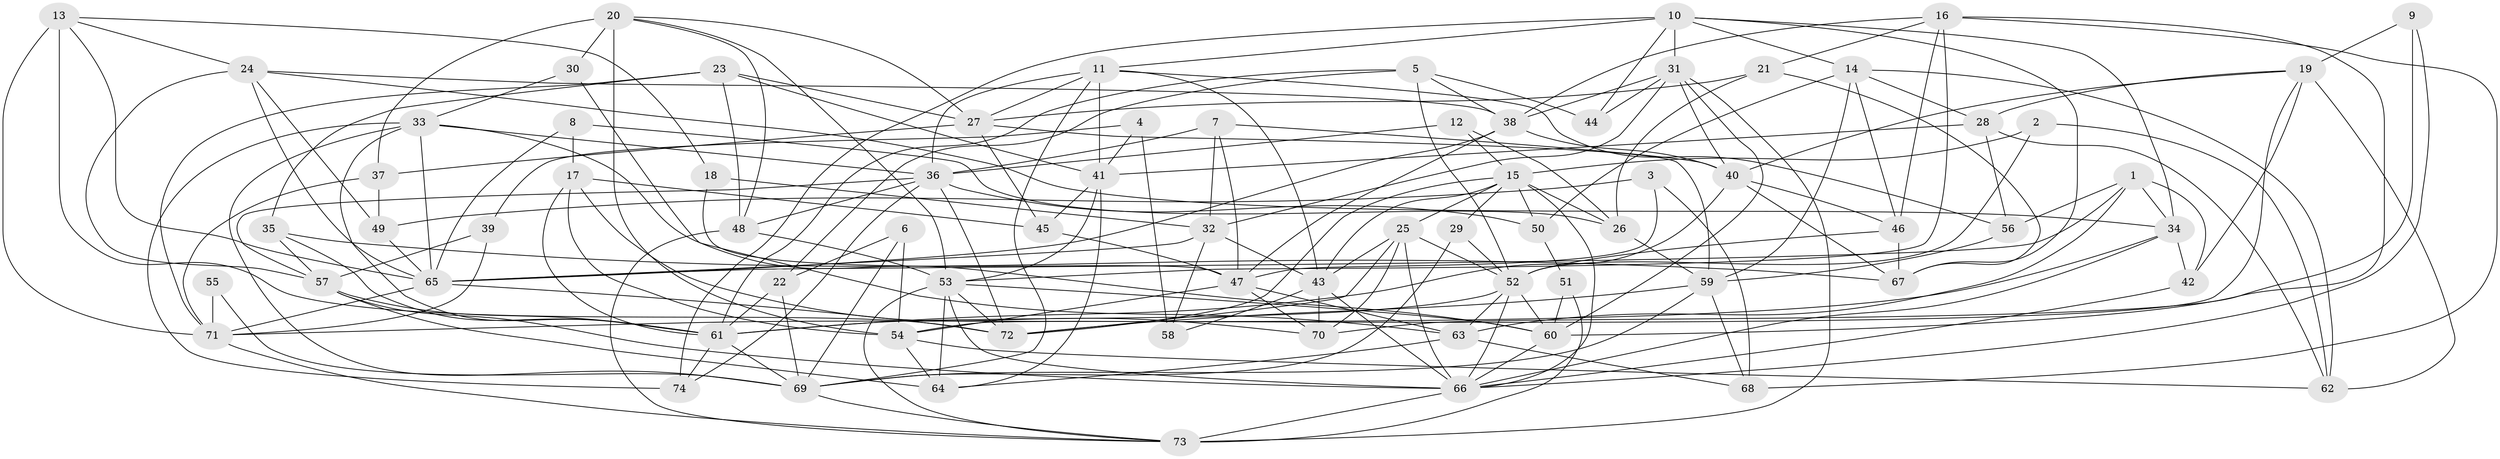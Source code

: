 // original degree distribution, {2: 0.12162162162162163, 3: 0.28378378378378377, 5: 0.1554054054054054, 4: 0.28378378378378377, 6: 0.11486486486486487, 7: 0.02027027027027027, 8: 0.02027027027027027}
// Generated by graph-tools (version 1.1) at 2025/02/03/09/25 03:02:11]
// undirected, 74 vertices, 204 edges
graph export_dot {
graph [start="1"]
  node [color=gray90,style=filled];
  1;
  2;
  3;
  4;
  5;
  6;
  7;
  8;
  9;
  10;
  11;
  12;
  13;
  14;
  15;
  16;
  17;
  18;
  19;
  20;
  21;
  22;
  23;
  24;
  25;
  26;
  27;
  28;
  29;
  30;
  31;
  32;
  33;
  34;
  35;
  36;
  37;
  38;
  39;
  40;
  41;
  42;
  43;
  44;
  45;
  46;
  47;
  48;
  49;
  50;
  51;
  52;
  53;
  54;
  55;
  56;
  57;
  58;
  59;
  60;
  61;
  62;
  63;
  64;
  65;
  66;
  67;
  68;
  69;
  70;
  71;
  72;
  73;
  74;
  1 -- 34 [weight=1.0];
  1 -- 42 [weight=1.0];
  1 -- 56 [weight=1.0];
  1 -- 63 [weight=1.0];
  1 -- 65 [weight=1.0];
  2 -- 15 [weight=1.0];
  2 -- 52 [weight=1.0];
  2 -- 62 [weight=1.0];
  3 -- 47 [weight=1.0];
  3 -- 49 [weight=1.0];
  3 -- 68 [weight=1.0];
  4 -- 39 [weight=1.0];
  4 -- 41 [weight=1.0];
  4 -- 58 [weight=1.0];
  5 -- 22 [weight=1.0];
  5 -- 38 [weight=1.0];
  5 -- 44 [weight=1.0];
  5 -- 52 [weight=1.0];
  5 -- 61 [weight=1.0];
  6 -- 22 [weight=1.0];
  6 -- 54 [weight=1.0];
  6 -- 69 [weight=1.0];
  7 -- 32 [weight=1.0];
  7 -- 36 [weight=1.0];
  7 -- 40 [weight=1.0];
  7 -- 47 [weight=1.0];
  8 -- 17 [weight=1.0];
  8 -- 26 [weight=1.0];
  8 -- 65 [weight=1.0];
  9 -- 19 [weight=1.0];
  9 -- 66 [weight=1.0];
  9 -- 70 [weight=1.0];
  10 -- 11 [weight=1.0];
  10 -- 14 [weight=1.0];
  10 -- 31 [weight=1.0];
  10 -- 34 [weight=1.0];
  10 -- 44 [weight=1.0];
  10 -- 67 [weight=1.0];
  10 -- 74 [weight=1.0];
  11 -- 27 [weight=1.0];
  11 -- 36 [weight=1.0];
  11 -- 41 [weight=1.0];
  11 -- 43 [weight=1.0];
  11 -- 56 [weight=1.0];
  11 -- 69 [weight=1.0];
  12 -- 15 [weight=1.0];
  12 -- 26 [weight=1.0];
  12 -- 36 [weight=1.0];
  13 -- 18 [weight=1.0];
  13 -- 24 [weight=1.0];
  13 -- 65 [weight=1.0];
  13 -- 71 [weight=2.0];
  13 -- 72 [weight=2.0];
  14 -- 28 [weight=1.0];
  14 -- 46 [weight=1.0];
  14 -- 50 [weight=1.0];
  14 -- 59 [weight=1.0];
  14 -- 62 [weight=1.0];
  15 -- 25 [weight=1.0];
  15 -- 26 [weight=1.0];
  15 -- 29 [weight=1.0];
  15 -- 43 [weight=1.0];
  15 -- 50 [weight=1.0];
  15 -- 66 [weight=1.0];
  15 -- 72 [weight=1.0];
  16 -- 21 [weight=1.0];
  16 -- 38 [weight=1.0];
  16 -- 46 [weight=1.0];
  16 -- 53 [weight=1.0];
  16 -- 60 [weight=1.0];
  16 -- 68 [weight=2.0];
  17 -- 45 [weight=2.0];
  17 -- 54 [weight=1.0];
  17 -- 61 [weight=1.0];
  17 -- 70 [weight=1.0];
  18 -- 32 [weight=1.0];
  18 -- 47 [weight=1.0];
  19 -- 28 [weight=1.0];
  19 -- 40 [weight=1.0];
  19 -- 42 [weight=1.0];
  19 -- 54 [weight=1.0];
  19 -- 62 [weight=1.0];
  20 -- 27 [weight=1.0];
  20 -- 30 [weight=1.0];
  20 -- 37 [weight=1.0];
  20 -- 48 [weight=1.0];
  20 -- 53 [weight=1.0];
  20 -- 54 [weight=2.0];
  21 -- 26 [weight=1.0];
  21 -- 27 [weight=1.0];
  21 -- 67 [weight=1.0];
  22 -- 61 [weight=1.0];
  22 -- 69 [weight=2.0];
  23 -- 27 [weight=1.0];
  23 -- 35 [weight=1.0];
  23 -- 41 [weight=1.0];
  23 -- 48 [weight=1.0];
  23 -- 71 [weight=2.0];
  24 -- 34 [weight=1.0];
  24 -- 38 [weight=1.0];
  24 -- 49 [weight=1.0];
  24 -- 57 [weight=1.0];
  24 -- 65 [weight=1.0];
  25 -- 43 [weight=1.0];
  25 -- 52 [weight=1.0];
  25 -- 66 [weight=1.0];
  25 -- 70 [weight=1.0];
  25 -- 72 [weight=1.0];
  26 -- 59 [weight=1.0];
  27 -- 37 [weight=1.0];
  27 -- 45 [weight=1.0];
  27 -- 59 [weight=1.0];
  28 -- 41 [weight=1.0];
  28 -- 56 [weight=1.0];
  28 -- 62 [weight=1.0];
  29 -- 52 [weight=1.0];
  29 -- 69 [weight=1.0];
  30 -- 33 [weight=1.0];
  30 -- 63 [weight=1.0];
  31 -- 32 [weight=1.0];
  31 -- 38 [weight=1.0];
  31 -- 40 [weight=1.0];
  31 -- 44 [weight=1.0];
  31 -- 60 [weight=1.0];
  31 -- 73 [weight=1.0];
  32 -- 43 [weight=1.0];
  32 -- 58 [weight=2.0];
  32 -- 65 [weight=1.0];
  33 -- 36 [weight=1.0];
  33 -- 60 [weight=1.0];
  33 -- 61 [weight=1.0];
  33 -- 65 [weight=2.0];
  33 -- 69 [weight=1.0];
  33 -- 74 [weight=1.0];
  34 -- 42 [weight=1.0];
  34 -- 66 [weight=1.0];
  34 -- 71 [weight=2.0];
  35 -- 57 [weight=1.0];
  35 -- 61 [weight=1.0];
  35 -- 67 [weight=1.0];
  36 -- 48 [weight=1.0];
  36 -- 50 [weight=1.0];
  36 -- 57 [weight=1.0];
  36 -- 72 [weight=1.0];
  36 -- 74 [weight=1.0];
  37 -- 49 [weight=1.0];
  37 -- 71 [weight=2.0];
  38 -- 40 [weight=1.0];
  38 -- 47 [weight=1.0];
  38 -- 65 [weight=1.0];
  39 -- 57 [weight=1.0];
  39 -- 71 [weight=2.0];
  40 -- 46 [weight=1.0];
  40 -- 61 [weight=1.0];
  40 -- 67 [weight=1.0];
  41 -- 45 [weight=1.0];
  41 -- 53 [weight=1.0];
  41 -- 64 [weight=1.0];
  42 -- 66 [weight=1.0];
  43 -- 58 [weight=1.0];
  43 -- 66 [weight=1.0];
  43 -- 70 [weight=1.0];
  45 -- 47 [weight=1.0];
  46 -- 52 [weight=1.0];
  46 -- 67 [weight=1.0];
  47 -- 54 [weight=1.0];
  47 -- 63 [weight=1.0];
  47 -- 70 [weight=1.0];
  48 -- 53 [weight=1.0];
  48 -- 73 [weight=1.0];
  49 -- 65 [weight=1.0];
  50 -- 51 [weight=1.0];
  51 -- 60 [weight=2.0];
  51 -- 73 [weight=1.0];
  52 -- 60 [weight=1.0];
  52 -- 61 [weight=1.0];
  52 -- 63 [weight=1.0];
  52 -- 66 [weight=1.0];
  53 -- 60 [weight=1.0];
  53 -- 64 [weight=1.0];
  53 -- 66 [weight=1.0];
  53 -- 72 [weight=1.0];
  53 -- 73 [weight=1.0];
  54 -- 62 [weight=1.0];
  54 -- 64 [weight=1.0];
  55 -- 69 [weight=1.0];
  55 -- 71 [weight=1.0];
  56 -- 59 [weight=1.0];
  57 -- 61 [weight=1.0];
  57 -- 64 [weight=1.0];
  57 -- 66 [weight=1.0];
  59 -- 68 [weight=1.0];
  59 -- 69 [weight=1.0];
  59 -- 72 [weight=1.0];
  60 -- 66 [weight=1.0];
  61 -- 69 [weight=3.0];
  61 -- 74 [weight=1.0];
  63 -- 64 [weight=1.0];
  63 -- 68 [weight=1.0];
  65 -- 71 [weight=1.0];
  65 -- 72 [weight=1.0];
  66 -- 73 [weight=2.0];
  69 -- 73 [weight=1.0];
  71 -- 73 [weight=1.0];
}
